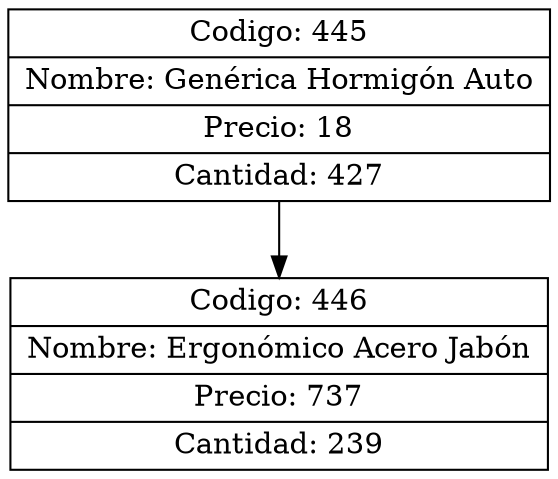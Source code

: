 digraph grafico{
rankdir=UD 
node[shape=box] 
concentrate=true 
nodo445[ shape=record, label ="{Codigo: 445|Nombre: Genérica Hormigón Auto|Precio: 18|Cantidad: 427}"];
nodo446[ shape=record, label ="{Codigo: 446|Nombre: Ergonómico Acero Jabón|Precio: 737|Cantidad: 239}"];
nodo445->nodo446
}